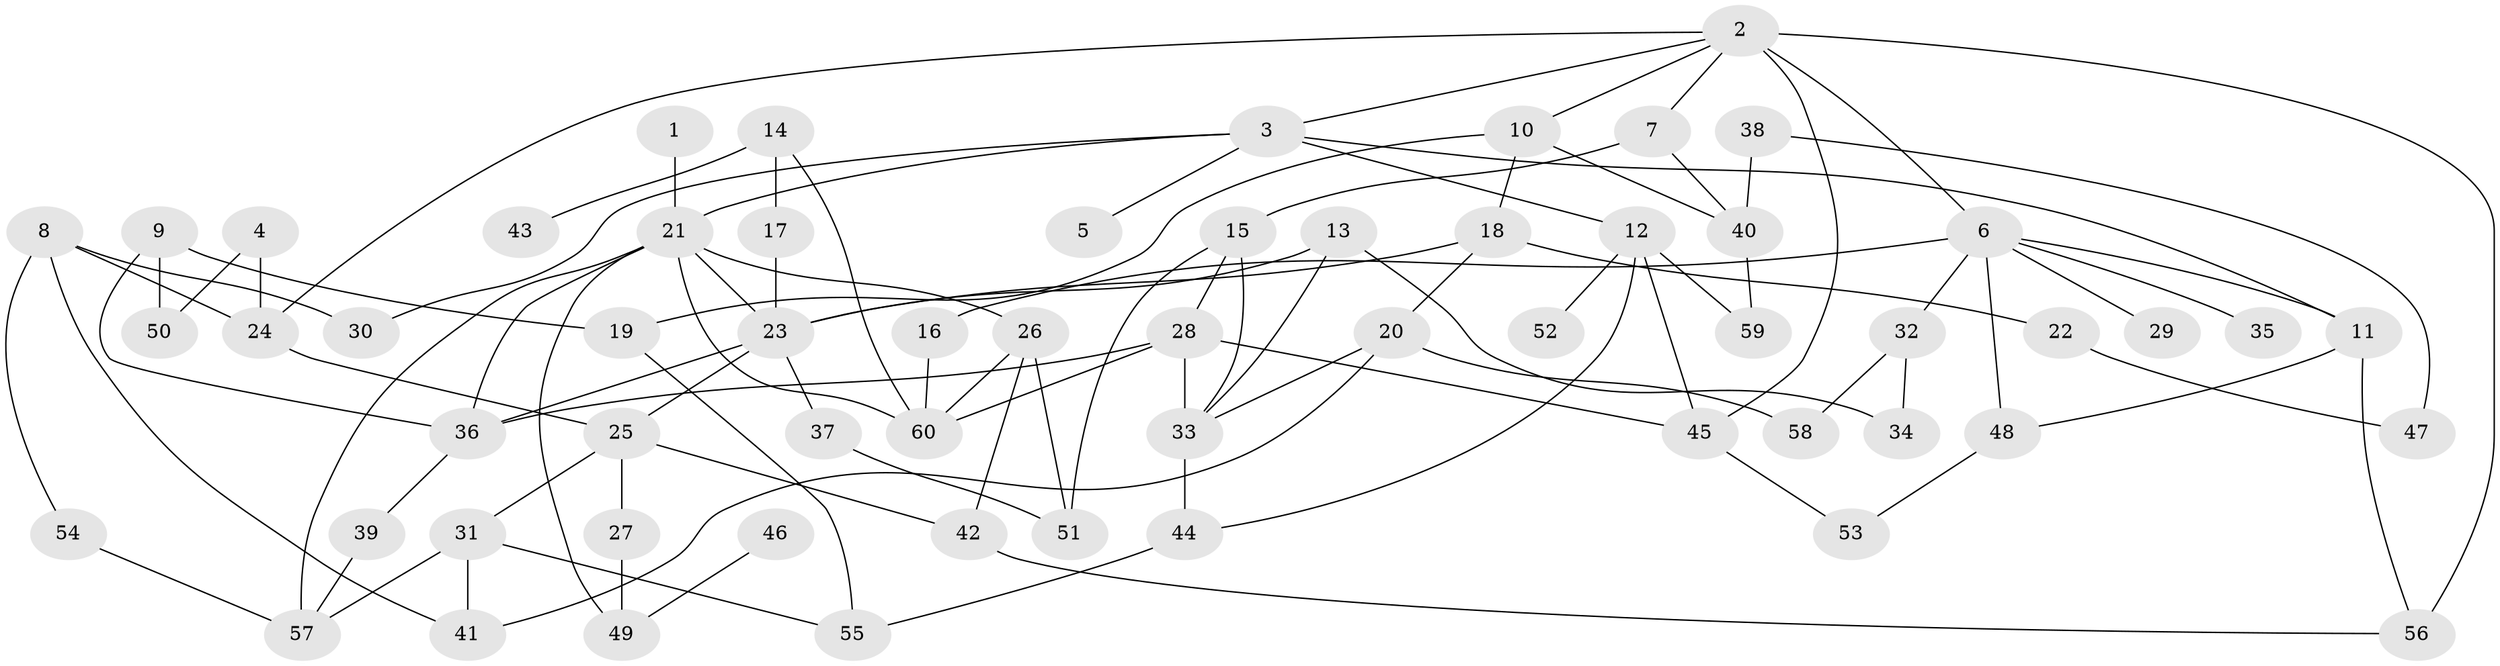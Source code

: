// original degree distribution, {7: 0.016666666666666666, 3: 0.225, 4: 0.15833333333333333, 10: 0.008333333333333333, 5: 0.058333333333333334, 1: 0.26666666666666666, 2: 0.25, 8: 0.008333333333333333, 6: 0.008333333333333333}
// Generated by graph-tools (version 1.1) at 2025/36/03/04/25 23:36:03]
// undirected, 60 vertices, 97 edges
graph export_dot {
  node [color=gray90,style=filled];
  1;
  2;
  3;
  4;
  5;
  6;
  7;
  8;
  9;
  10;
  11;
  12;
  13;
  14;
  15;
  16;
  17;
  18;
  19;
  20;
  21;
  22;
  23;
  24;
  25;
  26;
  27;
  28;
  29;
  30;
  31;
  32;
  33;
  34;
  35;
  36;
  37;
  38;
  39;
  40;
  41;
  42;
  43;
  44;
  45;
  46;
  47;
  48;
  49;
  50;
  51;
  52;
  53;
  54;
  55;
  56;
  57;
  58;
  59;
  60;
  1 -- 21 [weight=1.0];
  2 -- 3 [weight=1.0];
  2 -- 6 [weight=1.0];
  2 -- 7 [weight=1.0];
  2 -- 10 [weight=1.0];
  2 -- 24 [weight=1.0];
  2 -- 45 [weight=1.0];
  2 -- 56 [weight=2.0];
  3 -- 5 [weight=1.0];
  3 -- 11 [weight=1.0];
  3 -- 12 [weight=1.0];
  3 -- 21 [weight=1.0];
  3 -- 30 [weight=1.0];
  4 -- 24 [weight=1.0];
  4 -- 50 [weight=1.0];
  6 -- 11 [weight=1.0];
  6 -- 16 [weight=1.0];
  6 -- 29 [weight=1.0];
  6 -- 32 [weight=1.0];
  6 -- 35 [weight=1.0];
  6 -- 48 [weight=1.0];
  7 -- 15 [weight=1.0];
  7 -- 40 [weight=1.0];
  8 -- 24 [weight=1.0];
  8 -- 30 [weight=1.0];
  8 -- 41 [weight=1.0];
  8 -- 54 [weight=1.0];
  9 -- 19 [weight=1.0];
  9 -- 36 [weight=1.0];
  9 -- 50 [weight=1.0];
  10 -- 18 [weight=1.0];
  10 -- 19 [weight=1.0];
  10 -- 40 [weight=1.0];
  11 -- 48 [weight=1.0];
  11 -- 56 [weight=1.0];
  12 -- 44 [weight=1.0];
  12 -- 45 [weight=1.0];
  12 -- 52 [weight=1.0];
  12 -- 59 [weight=2.0];
  13 -- 23 [weight=1.0];
  13 -- 33 [weight=1.0];
  13 -- 34 [weight=1.0];
  14 -- 17 [weight=1.0];
  14 -- 43 [weight=1.0];
  14 -- 60 [weight=1.0];
  15 -- 28 [weight=1.0];
  15 -- 33 [weight=1.0];
  15 -- 51 [weight=1.0];
  16 -- 60 [weight=1.0];
  17 -- 23 [weight=1.0];
  18 -- 20 [weight=1.0];
  18 -- 22 [weight=1.0];
  18 -- 23 [weight=1.0];
  19 -- 55 [weight=1.0];
  20 -- 33 [weight=1.0];
  20 -- 41 [weight=1.0];
  20 -- 58 [weight=1.0];
  21 -- 23 [weight=1.0];
  21 -- 26 [weight=1.0];
  21 -- 36 [weight=1.0];
  21 -- 49 [weight=1.0];
  21 -- 57 [weight=1.0];
  21 -- 60 [weight=1.0];
  22 -- 47 [weight=1.0];
  23 -- 25 [weight=1.0];
  23 -- 36 [weight=1.0];
  23 -- 37 [weight=1.0];
  24 -- 25 [weight=1.0];
  25 -- 27 [weight=1.0];
  25 -- 31 [weight=1.0];
  25 -- 42 [weight=1.0];
  26 -- 42 [weight=1.0];
  26 -- 51 [weight=1.0];
  26 -- 60 [weight=1.0];
  27 -- 49 [weight=1.0];
  28 -- 33 [weight=1.0];
  28 -- 36 [weight=1.0];
  28 -- 45 [weight=1.0];
  28 -- 60 [weight=1.0];
  31 -- 41 [weight=1.0];
  31 -- 55 [weight=1.0];
  31 -- 57 [weight=1.0];
  32 -- 34 [weight=1.0];
  32 -- 58 [weight=1.0];
  33 -- 44 [weight=1.0];
  36 -- 39 [weight=1.0];
  37 -- 51 [weight=1.0];
  38 -- 40 [weight=1.0];
  38 -- 47 [weight=1.0];
  39 -- 57 [weight=1.0];
  40 -- 59 [weight=1.0];
  42 -- 56 [weight=1.0];
  44 -- 55 [weight=1.0];
  45 -- 53 [weight=1.0];
  46 -- 49 [weight=1.0];
  48 -- 53 [weight=1.0];
  54 -- 57 [weight=1.0];
}
